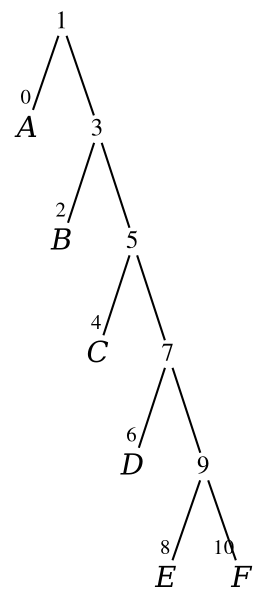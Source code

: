 
digraph vtree {

overlap=false

n1 [label="1",fontname="Times",shape="plaintext",fontsize=12,fixedsize=true,width=.2,height=.18]; 
n0 [label="A",fontname="Times-Italic",fontsize=14,shape="plaintext",fixedsize=true,width=.25,height=.25]; 
n3 [label="3",fontname="Times",shape="plaintext",fontsize=12,fixedsize=true,width=.2,height=.18]; 
n2 [label="B",fontname="Times-Italic",fontsize=14,shape="plaintext",fixedsize=true,width=.25,height=.25]; 
n5 [label="5",fontname="Times",shape="plaintext",fontsize=12,fixedsize=true,width=.2,height=.18]; 
n4 [label="C",fontname="Times-Italic",fontsize=14,shape="plaintext",fixedsize=true,width=.25,height=.25]; 
n7 [label="7",fontname="Times",shape="plaintext",fontsize=12,fixedsize=true,width=.2,height=.18]; 
n6 [label="D",fontname="Times-Italic",fontsize=14,shape="plaintext",fixedsize=true,width=.25,height=.25]; 
n9 [label="9",fontname="Times",shape="plaintext",fontsize=12,fixedsize=true,width=.2,height=.18]; 
n8 [label="E",fontname="Times-Italic",fontsize=14,shape="plaintext",fixedsize=true,width=.25,height=.25]; 
n10 [label="F",fontname="Times-Italic",fontsize=14,shape="plaintext",fixedsize=true,width=.25,height=.25]; 
n1->n0 [headclip=true,arrowhead=none,headlabel="0",labelfontname="Times",labelfontsize=10];
n1->n3 [arrowhead=none];
n3->n2 [headclip=true,arrowhead=none,headlabel="2",labelfontname="Times",labelfontsize=10];
n3->n5 [arrowhead=none];
n5->n4 [headclip=true,arrowhead=none,headlabel="4",labelfontname="Times",labelfontsize=10];
n5->n7 [arrowhead=none];
n7->n6 [headclip=true,arrowhead=none,headlabel="6",labelfontname="Times",labelfontsize=10];
n7->n9 [arrowhead=none];
n9->n8 [headclip=true,arrowhead=none,headlabel="8",labelfontname="Times",labelfontsize=10];
n9->n10 [headclip=true,arrowhead=none,headlabel="10",labelfontname="Times",labelfontsize=10];


}
